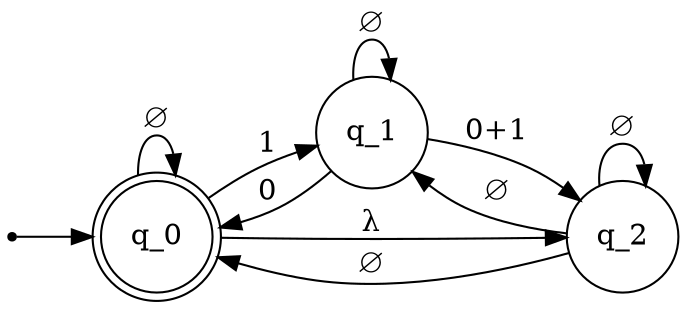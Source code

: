 digraph deterministic_finite_accepter {
	rankdir=LR;
	size="8,5"
	node [shape = point ]; qi
	node [shape = doublecircle]; q_0
	node [shape = circle];
	qi  -> q_0
	q_0 -> q_0	[label=∅];
	q_0 -> q_1	[label=1];
	q_0 -> q_2	[label=λ];
	q_1 -> q_0	[label=0];
	q_1 -> q_1	[label=∅];
	q_1 -> q_2	[label="0+1"];
	q_2 -> q_0	[label=∅];
	q_2 -> q_1	[label=∅];
	q_2 -> q_2	[label=∅];
}
